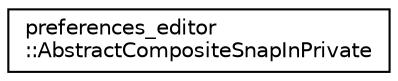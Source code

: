 digraph "Graphical Class Hierarchy"
{
 // LATEX_PDF_SIZE
  edge [fontname="Helvetica",fontsize="10",labelfontname="Helvetica",labelfontsize="10"];
  node [fontname="Helvetica",fontsize="10",shape=record];
  rankdir="LR";
  Node0 [label="preferences_editor\l::AbstractCompositeSnapInPrivate",height=0.2,width=0.4,color="black", fillcolor="white", style="filled",URL="$classpreferences__editor_1_1_abstract_composite_snap_in_private.html",tooltip=" "];
}
